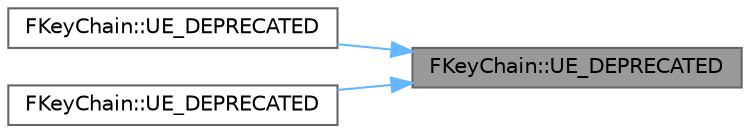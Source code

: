 digraph "FKeyChain::UE_DEPRECATED"
{
 // INTERACTIVE_SVG=YES
 // LATEX_PDF_SIZE
  bgcolor="transparent";
  edge [fontname=Helvetica,fontsize=10,labelfontname=Helvetica,labelfontsize=10];
  node [fontname=Helvetica,fontsize=10,shape=box,height=0.2,width=0.4];
  rankdir="RL";
  Node1 [id="Node000001",label="FKeyChain::UE_DEPRECATED",height=0.2,width=0.4,color="gray40", fillcolor="grey60", style="filled", fontcolor="black",tooltip=" "];
  Node1 -> Node2 [id="edge1_Node000001_Node000002",dir="back",color="steelblue1",style="solid",tooltip=" "];
  Node2 [id="Node000002",label="FKeyChain::UE_DEPRECATED",height=0.2,width=0.4,color="grey40", fillcolor="white", style="filled",URL="$d5/d47/structFKeyChain.html#a32fea3217a593c2998cd5251b18c97d1",tooltip=" "];
  Node1 -> Node3 [id="edge2_Node000001_Node000003",dir="back",color="steelblue1",style="solid",tooltip=" "];
  Node3 [id="Node000003",label="FKeyChain::UE_DEPRECATED",height=0.2,width=0.4,color="grey40", fillcolor="white", style="filled",URL="$d5/d47/structFKeyChain.html#a89f07464e70ff5e5ab532e3583b6a7e6",tooltip=" "];
}

